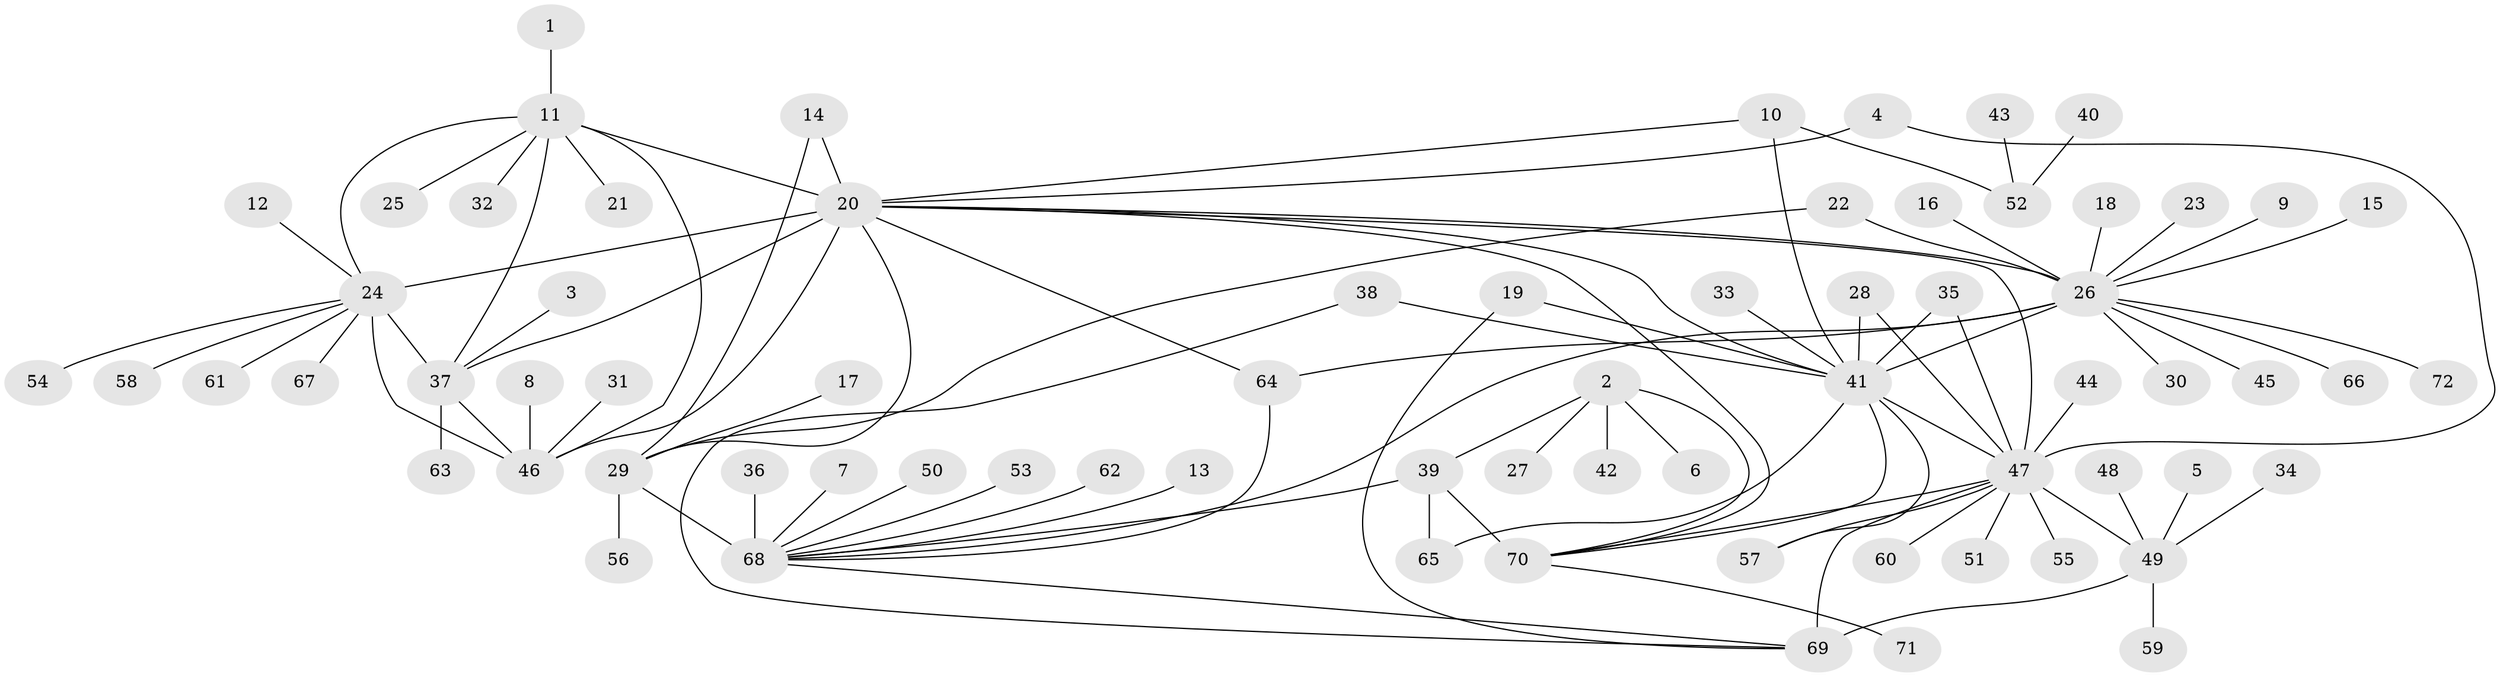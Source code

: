 // original degree distribution, {7: 0.034722222222222224, 17: 0.006944444444444444, 8: 0.027777777777777776, 10: 0.041666666666666664, 9: 0.041666666666666664, 6: 0.020833333333333332, 12: 0.027777777777777776, 11: 0.034722222222222224, 13: 0.006944444444444444, 1: 0.5694444444444444, 2: 0.1527777777777778, 3: 0.020833333333333332, 4: 0.006944444444444444, 5: 0.006944444444444444}
// Generated by graph-tools (version 1.1) at 2025/37/03/04/25 23:37:31]
// undirected, 72 vertices, 98 edges
graph export_dot {
  node [color=gray90,style=filled];
  1;
  2;
  3;
  4;
  5;
  6;
  7;
  8;
  9;
  10;
  11;
  12;
  13;
  14;
  15;
  16;
  17;
  18;
  19;
  20;
  21;
  22;
  23;
  24;
  25;
  26;
  27;
  28;
  29;
  30;
  31;
  32;
  33;
  34;
  35;
  36;
  37;
  38;
  39;
  40;
  41;
  42;
  43;
  44;
  45;
  46;
  47;
  48;
  49;
  50;
  51;
  52;
  53;
  54;
  55;
  56;
  57;
  58;
  59;
  60;
  61;
  62;
  63;
  64;
  65;
  66;
  67;
  68;
  69;
  70;
  71;
  72;
  1 -- 11 [weight=1.0];
  2 -- 6 [weight=1.0];
  2 -- 27 [weight=1.0];
  2 -- 39 [weight=3.0];
  2 -- 42 [weight=1.0];
  2 -- 70 [weight=3.0];
  3 -- 37 [weight=1.0];
  4 -- 20 [weight=1.0];
  4 -- 47 [weight=1.0];
  5 -- 49 [weight=1.0];
  7 -- 68 [weight=1.0];
  8 -- 46 [weight=1.0];
  9 -- 26 [weight=1.0];
  10 -- 20 [weight=1.0];
  10 -- 41 [weight=1.0];
  10 -- 52 [weight=1.0];
  11 -- 20 [weight=2.0];
  11 -- 21 [weight=1.0];
  11 -- 24 [weight=2.0];
  11 -- 25 [weight=1.0];
  11 -- 32 [weight=1.0];
  11 -- 37 [weight=1.0];
  11 -- 46 [weight=1.0];
  12 -- 24 [weight=1.0];
  13 -- 68 [weight=1.0];
  14 -- 20 [weight=1.0];
  14 -- 29 [weight=1.0];
  15 -- 26 [weight=1.0];
  16 -- 26 [weight=1.0];
  17 -- 29 [weight=1.0];
  18 -- 26 [weight=1.0];
  19 -- 41 [weight=1.0];
  19 -- 69 [weight=1.0];
  20 -- 24 [weight=4.0];
  20 -- 26 [weight=1.0];
  20 -- 29 [weight=1.0];
  20 -- 37 [weight=2.0];
  20 -- 41 [weight=1.0];
  20 -- 46 [weight=2.0];
  20 -- 47 [weight=1.0];
  20 -- 64 [weight=1.0];
  20 -- 70 [weight=2.0];
  22 -- 26 [weight=1.0];
  22 -- 29 [weight=1.0];
  23 -- 26 [weight=1.0];
  24 -- 37 [weight=2.0];
  24 -- 46 [weight=2.0];
  24 -- 54 [weight=1.0];
  24 -- 58 [weight=1.0];
  24 -- 61 [weight=1.0];
  24 -- 67 [weight=1.0];
  26 -- 30 [weight=1.0];
  26 -- 41 [weight=10.0];
  26 -- 45 [weight=1.0];
  26 -- 64 [weight=1.0];
  26 -- 66 [weight=1.0];
  26 -- 68 [weight=1.0];
  26 -- 72 [weight=1.0];
  28 -- 41 [weight=1.0];
  28 -- 47 [weight=1.0];
  29 -- 56 [weight=1.0];
  29 -- 68 [weight=10.0];
  31 -- 46 [weight=1.0];
  33 -- 41 [weight=1.0];
  34 -- 49 [weight=1.0];
  35 -- 41 [weight=1.0];
  35 -- 47 [weight=1.0];
  36 -- 68 [weight=1.0];
  37 -- 46 [weight=1.0];
  37 -- 63 [weight=1.0];
  38 -- 41 [weight=1.0];
  38 -- 69 [weight=1.0];
  39 -- 65 [weight=1.0];
  39 -- 68 [weight=1.0];
  39 -- 70 [weight=9.0];
  40 -- 52 [weight=1.0];
  41 -- 47 [weight=1.0];
  41 -- 57 [weight=1.0];
  41 -- 65 [weight=1.0];
  41 -- 70 [weight=1.0];
  43 -- 52 [weight=1.0];
  44 -- 47 [weight=1.0];
  47 -- 49 [weight=5.0];
  47 -- 51 [weight=1.0];
  47 -- 55 [weight=1.0];
  47 -- 57 [weight=1.0];
  47 -- 60 [weight=1.0];
  47 -- 69 [weight=5.0];
  47 -- 70 [weight=1.0];
  48 -- 49 [weight=1.0];
  49 -- 59 [weight=1.0];
  49 -- 69 [weight=1.0];
  50 -- 68 [weight=1.0];
  53 -- 68 [weight=1.0];
  62 -- 68 [weight=1.0];
  64 -- 68 [weight=1.0];
  68 -- 69 [weight=1.0];
  70 -- 71 [weight=1.0];
}

